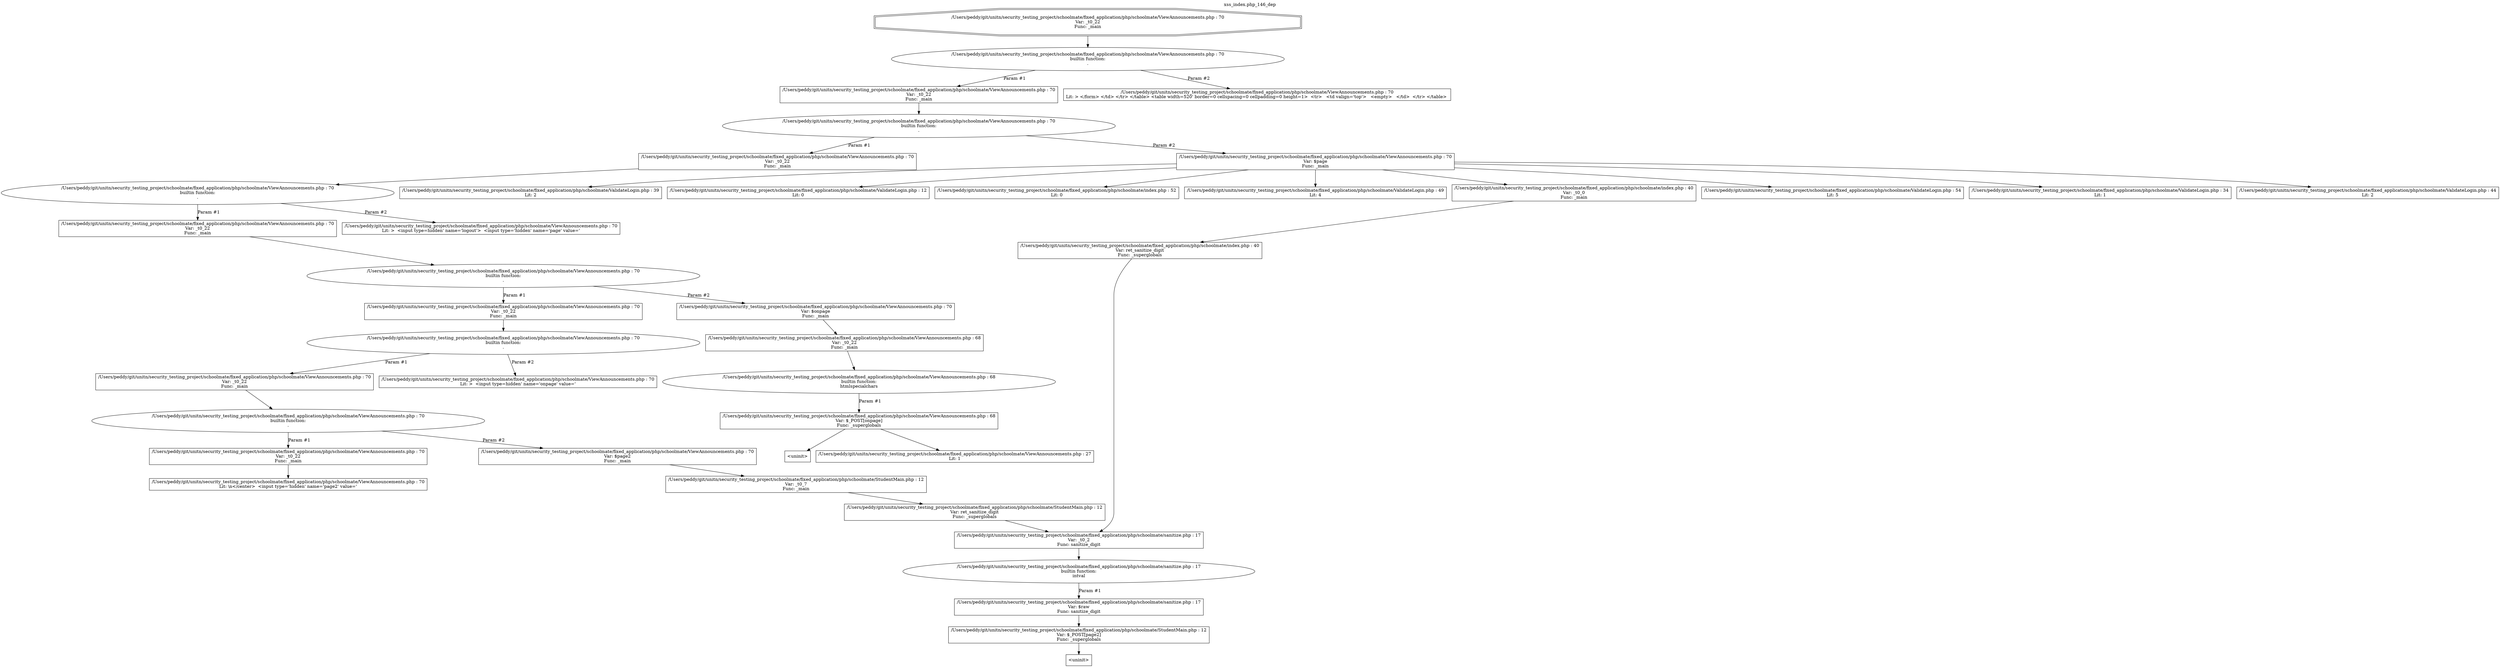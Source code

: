 digraph cfg {
  label="xss_index.php_146_dep";
  labelloc=t;
  n1 [shape=doubleoctagon, label="/Users/peddy/git/unitn/security_testing_project/schoolmate/fixed_application/php/schoolmate/ViewAnnouncements.php : 70\nVar: _t0_22\nFunc: _main\n"];
  n2 [shape=ellipse, label="/Users/peddy/git/unitn/security_testing_project/schoolmate/fixed_application/php/schoolmate/ViewAnnouncements.php : 70\nbuiltin function:\n.\n"];
  n3 [shape=box, label="/Users/peddy/git/unitn/security_testing_project/schoolmate/fixed_application/php/schoolmate/ViewAnnouncements.php : 70\nVar: _t0_22\nFunc: _main\n"];
  n4 [shape=ellipse, label="/Users/peddy/git/unitn/security_testing_project/schoolmate/fixed_application/php/schoolmate/ViewAnnouncements.php : 70\nbuiltin function:\n.\n"];
  n5 [shape=box, label="/Users/peddy/git/unitn/security_testing_project/schoolmate/fixed_application/php/schoolmate/ViewAnnouncements.php : 70\nVar: _t0_22\nFunc: _main\n"];
  n6 [shape=ellipse, label="/Users/peddy/git/unitn/security_testing_project/schoolmate/fixed_application/php/schoolmate/ViewAnnouncements.php : 70\nbuiltin function:\n.\n"];
  n7 [shape=box, label="/Users/peddy/git/unitn/security_testing_project/schoolmate/fixed_application/php/schoolmate/ViewAnnouncements.php : 70\nVar: _t0_22\nFunc: _main\n"];
  n8 [shape=ellipse, label="/Users/peddy/git/unitn/security_testing_project/schoolmate/fixed_application/php/schoolmate/ViewAnnouncements.php : 70\nbuiltin function:\n.\n"];
  n9 [shape=box, label="/Users/peddy/git/unitn/security_testing_project/schoolmate/fixed_application/php/schoolmate/ViewAnnouncements.php : 70\nVar: _t0_22\nFunc: _main\n"];
  n10 [shape=ellipse, label="/Users/peddy/git/unitn/security_testing_project/schoolmate/fixed_application/php/schoolmate/ViewAnnouncements.php : 70\nbuiltin function:\n.\n"];
  n11 [shape=box, label="/Users/peddy/git/unitn/security_testing_project/schoolmate/fixed_application/php/schoolmate/ViewAnnouncements.php : 70\nVar: _t0_22\nFunc: _main\n"];
  n12 [shape=ellipse, label="/Users/peddy/git/unitn/security_testing_project/schoolmate/fixed_application/php/schoolmate/ViewAnnouncements.php : 70\nbuiltin function:\n.\n"];
  n13 [shape=box, label="/Users/peddy/git/unitn/security_testing_project/schoolmate/fixed_application/php/schoolmate/ViewAnnouncements.php : 70\nVar: _t0_22\nFunc: _main\n"];
  n14 [shape=box, label="/Users/peddy/git/unitn/security_testing_project/schoolmate/fixed_application/php/schoolmate/ViewAnnouncements.php : 70\nLit: \\n</center>  <input type='hidden' name='page2' value='\n"];
  n15 [shape=box, label="/Users/peddy/git/unitn/security_testing_project/schoolmate/fixed_application/php/schoolmate/ViewAnnouncements.php : 70\nVar: $page2\nFunc: _main\n"];
  n16 [shape=box, label="/Users/peddy/git/unitn/security_testing_project/schoolmate/fixed_application/php/schoolmate/StudentMain.php : 12\nVar: _t0_7\nFunc: _main\n"];
  n17 [shape=box, label="/Users/peddy/git/unitn/security_testing_project/schoolmate/fixed_application/php/schoolmate/StudentMain.php : 12\nVar: ret_sanitize_digit\nFunc: _superglobals\n"];
  n18 [shape=box, label="/Users/peddy/git/unitn/security_testing_project/schoolmate/fixed_application/php/schoolmate/sanitize.php : 17\nVar: _t0_2\nFunc: sanitize_digit\n"];
  n19 [shape=ellipse, label="/Users/peddy/git/unitn/security_testing_project/schoolmate/fixed_application/php/schoolmate/sanitize.php : 17\nbuiltin function:\nintval\n"];
  n20 [shape=box, label="/Users/peddy/git/unitn/security_testing_project/schoolmate/fixed_application/php/schoolmate/sanitize.php : 17\nVar: $raw\nFunc: sanitize_digit\n"];
  n21 [shape=box, label="/Users/peddy/git/unitn/security_testing_project/schoolmate/fixed_application/php/schoolmate/StudentMain.php : 12\nVar: $_POST[page2]\nFunc: _superglobals\n"];
  n22 [shape=box, label="<uninit>"];
  n23 [shape=box, label="/Users/peddy/git/unitn/security_testing_project/schoolmate/fixed_application/php/schoolmate/ViewAnnouncements.php : 70\nLit: >  <input type=hidden' name='onpage' value='\n"];
  n24 [shape=box, label="/Users/peddy/git/unitn/security_testing_project/schoolmate/fixed_application/php/schoolmate/ViewAnnouncements.php : 70\nVar: $onpage\nFunc: _main\n"];
  n25 [shape=box, label="/Users/peddy/git/unitn/security_testing_project/schoolmate/fixed_application/php/schoolmate/ViewAnnouncements.php : 68\nVar: _t0_22\nFunc: _main\n"];
  n26 [shape=ellipse, label="/Users/peddy/git/unitn/security_testing_project/schoolmate/fixed_application/php/schoolmate/ViewAnnouncements.php : 68\nbuiltin function:\nhtmlspecialchars\n"];
  n27 [shape=box, label="/Users/peddy/git/unitn/security_testing_project/schoolmate/fixed_application/php/schoolmate/ViewAnnouncements.php : 68\nVar: $_POST[onpage]\nFunc: _superglobals\n"];
  n28 [shape=box, label="<uninit>"];
  n29 [shape=box, label="/Users/peddy/git/unitn/security_testing_project/schoolmate/fixed_application/php/schoolmate/ViewAnnouncements.php : 27\nLit: 1\n"];
  n30 [shape=box, label="/Users/peddy/git/unitn/security_testing_project/schoolmate/fixed_application/php/schoolmate/ViewAnnouncements.php : 70\nLit: >  <input type=hidden' name='logout'>  <input type='hidden' name='page' value='\n"];
  n31 [shape=box, label="/Users/peddy/git/unitn/security_testing_project/schoolmate/fixed_application/php/schoolmate/ViewAnnouncements.php : 70\nVar: $page\nFunc: _main\n"];
  n32 [shape=box, label="/Users/peddy/git/unitn/security_testing_project/schoolmate/fixed_application/php/schoolmate/ValidateLogin.php : 39\nLit: 2\n"];
  n33 [shape=box, label="/Users/peddy/git/unitn/security_testing_project/schoolmate/fixed_application/php/schoolmate/ValidateLogin.php : 12\nLit: 0\n"];
  n34 [shape=box, label="/Users/peddy/git/unitn/security_testing_project/schoolmate/fixed_application/php/schoolmate/index.php : 52\nLit: 0\n"];
  n35 [shape=box, label="/Users/peddy/git/unitn/security_testing_project/schoolmate/fixed_application/php/schoolmate/ValidateLogin.php : 49\nLit: 4\n"];
  n36 [shape=box, label="/Users/peddy/git/unitn/security_testing_project/schoolmate/fixed_application/php/schoolmate/index.php : 40\nVar: _t0_0\nFunc: _main\n"];
  n37 [shape=box, label="/Users/peddy/git/unitn/security_testing_project/schoolmate/fixed_application/php/schoolmate/index.php : 40\nVar: ret_sanitize_digit\nFunc: _superglobals\n"];
  n38 [shape=box, label="/Users/peddy/git/unitn/security_testing_project/schoolmate/fixed_application/php/schoolmate/ValidateLogin.php : 54\nLit: 5\n"];
  n39 [shape=box, label="/Users/peddy/git/unitn/security_testing_project/schoolmate/fixed_application/php/schoolmate/ValidateLogin.php : 34\nLit: 1\n"];
  n40 [shape=box, label="/Users/peddy/git/unitn/security_testing_project/schoolmate/fixed_application/php/schoolmate/ValidateLogin.php : 44\nLit: 2\n"];
  n41 [shape=box, label="/Users/peddy/git/unitn/security_testing_project/schoolmate/fixed_application/php/schoolmate/ViewAnnouncements.php : 70\nLit: > </form> </td> </tr> </table> <table width=520' border=0 cellspacing=0 cellpadding=0 height=1>  <tr>   <td valign='top'>   <empty>   </td>  </tr> </table> \n"];
  n1 -> n2;
  n3 -> n4;
  n5 -> n6;
  n7 -> n8;
  n9 -> n10;
  n11 -> n12;
  n13 -> n14;
  n12 -> n13[label="Param #1"];
  n12 -> n15[label="Param #2"];
  n18 -> n19;
  n21 -> n22;
  n20 -> n21;
  n19 -> n20[label="Param #1"];
  n17 -> n18;
  n16 -> n17;
  n15 -> n16;
  n10 -> n11[label="Param #1"];
  n10 -> n23[label="Param #2"];
  n8 -> n9[label="Param #1"];
  n8 -> n24[label="Param #2"];
  n25 -> n26;
  n27 -> n28;
  n27 -> n29;
  n26 -> n27[label="Param #1"];
  n24 -> n25;
  n6 -> n7[label="Param #1"];
  n6 -> n30[label="Param #2"];
  n4 -> n5[label="Param #1"];
  n4 -> n31[label="Param #2"];
  n31 -> n32;
  n31 -> n33;
  n31 -> n34;
  n31 -> n35;
  n31 -> n36;
  n31 -> n38;
  n31 -> n39;
  n31 -> n40;
  n37 -> n18;
  n36 -> n37;
  n2 -> n3[label="Param #1"];
  n2 -> n41[label="Param #2"];
}
